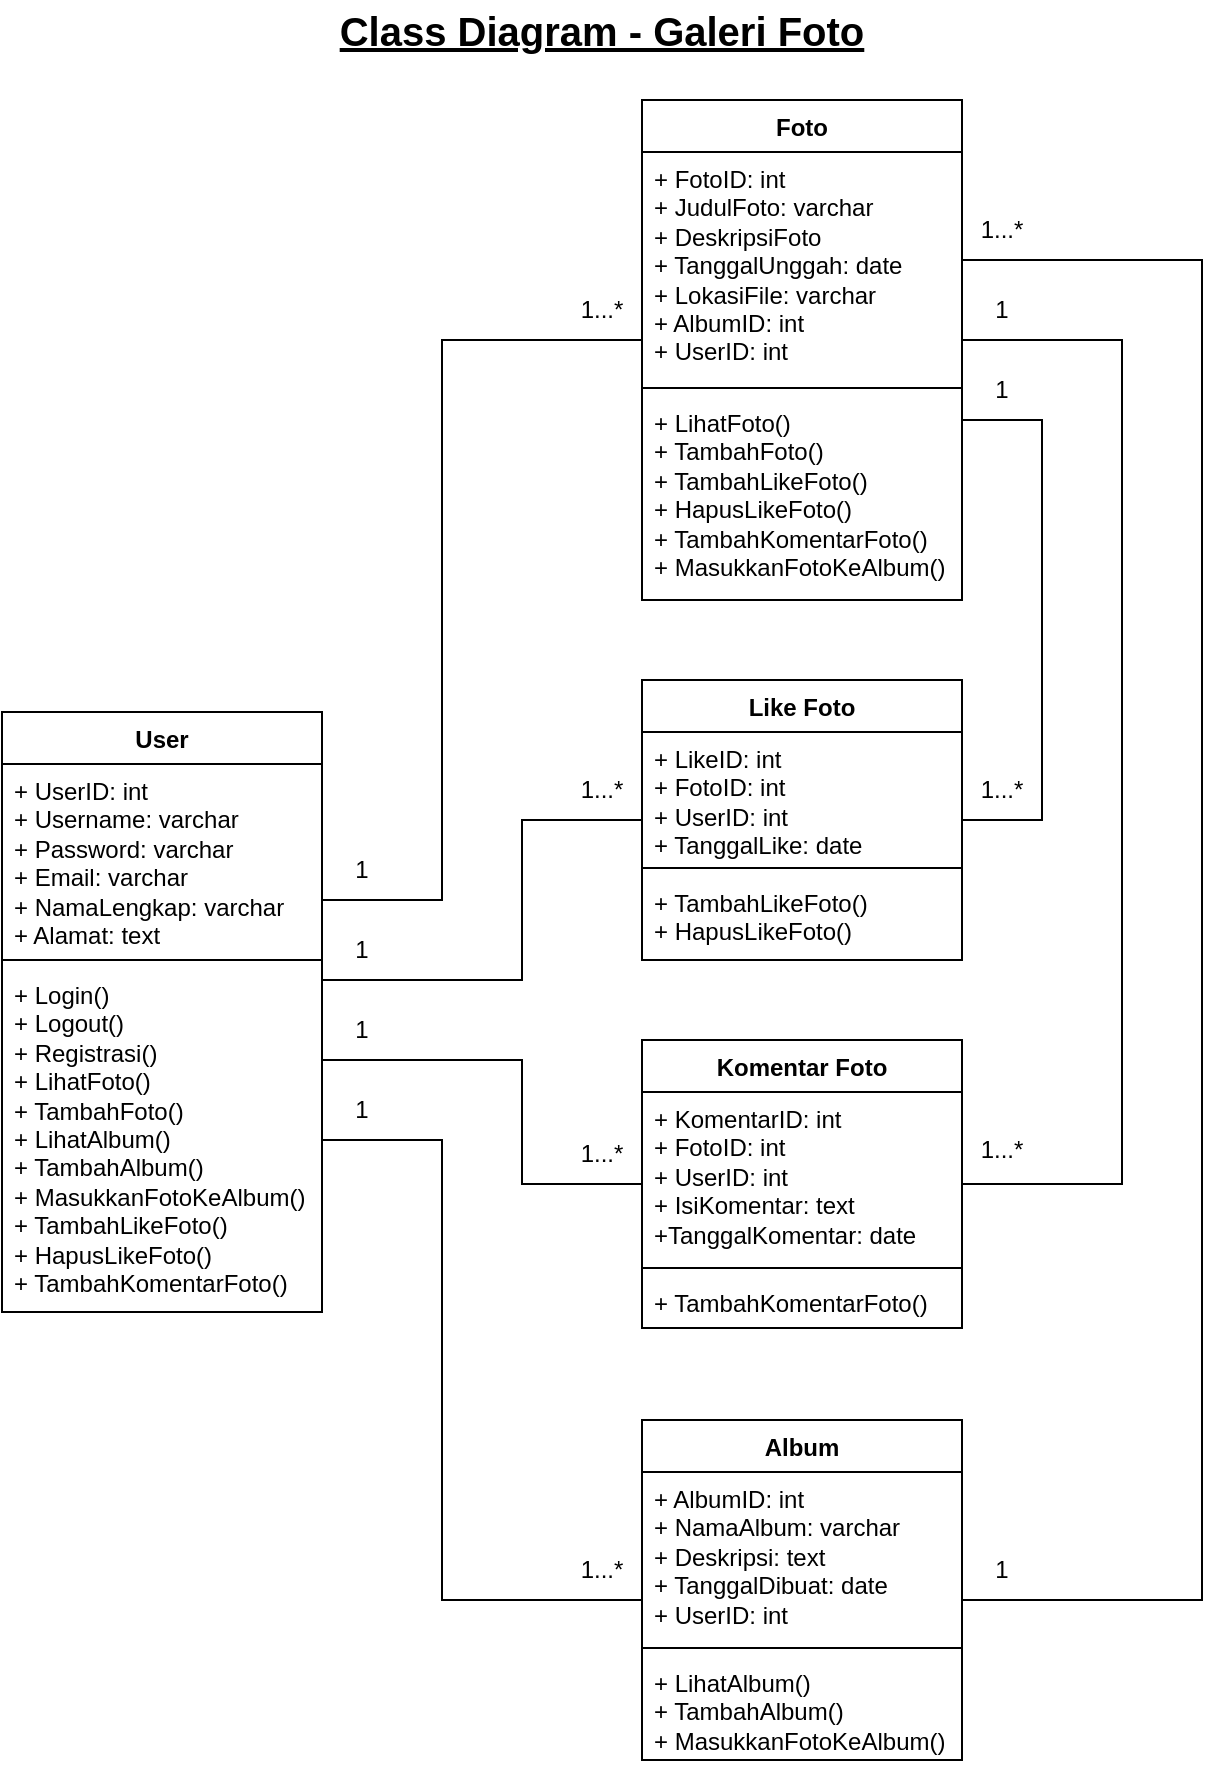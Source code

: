 <mxfile version="26.0.14" pages="5">
  <diagram name="GaleriFoto-ClassDiagram" id="PSQzrKNPaDX4mGjaU05G">
    <mxGraphModel dx="1500" dy="767" grid="1" gridSize="10" guides="1" tooltips="1" connect="1" arrows="1" fold="1" page="1" pageScale="1" pageWidth="850" pageHeight="1100" math="0" shadow="0">
      <root>
        <mxCell id="0" />
        <mxCell id="1" parent="0" />
        <mxCell id="SfntCwOCZy5WxYR9CemI-1" value="Class Diagram - Galeri Foto" style="text;html=1;align=center;verticalAlign=middle;whiteSpace=wrap;rounded=0;fontStyle=5;fontSize=20;" parent="1" vertex="1">
          <mxGeometry x="285" y="50" width="280" height="30" as="geometry" />
        </mxCell>
        <mxCell id="SfntCwOCZy5WxYR9CemI-23" style="edgeStyle=orthogonalEdgeStyle;rounded=0;orthogonalLoop=1;jettySize=auto;html=1;endArrow=none;endFill=0;" parent="1" source="SfntCwOCZy5WxYR9CemI-2" target="SfntCwOCZy5WxYR9CemI-11" edge="1">
          <mxGeometry relative="1" as="geometry">
            <Array as="points">
              <mxPoint x="385" y="540" />
              <mxPoint x="385" y="460" />
            </Array>
          </mxGeometry>
        </mxCell>
        <mxCell id="SfntCwOCZy5WxYR9CemI-24" style="edgeStyle=orthogonalEdgeStyle;rounded=0;orthogonalLoop=1;jettySize=auto;html=1;endArrow=none;endFill=0;" parent="1" source="SfntCwOCZy5WxYR9CemI-2" target="SfntCwOCZy5WxYR9CemI-19" edge="1">
          <mxGeometry relative="1" as="geometry">
            <Array as="points">
              <mxPoint x="345" y="500" />
              <mxPoint x="345" y="220" />
            </Array>
          </mxGeometry>
        </mxCell>
        <mxCell id="SfntCwOCZy5WxYR9CemI-25" style="edgeStyle=orthogonalEdgeStyle;rounded=0;orthogonalLoop=1;jettySize=auto;html=1;endArrow=none;endFill=0;" parent="1" source="SfntCwOCZy5WxYR9CemI-2" target="SfntCwOCZy5WxYR9CemI-7" edge="1">
          <mxGeometry relative="1" as="geometry">
            <Array as="points">
              <mxPoint x="345" y="620" />
              <mxPoint x="345" y="850" />
            </Array>
          </mxGeometry>
        </mxCell>
        <mxCell id="SfntCwOCZy5WxYR9CemI-26" style="edgeStyle=orthogonalEdgeStyle;rounded=0;orthogonalLoop=1;jettySize=auto;html=1;endArrow=none;endFill=0;" parent="1" source="SfntCwOCZy5WxYR9CemI-2" target="SfntCwOCZy5WxYR9CemI-15" edge="1">
          <mxGeometry relative="1" as="geometry">
            <Array as="points">
              <mxPoint x="385" y="580" />
              <mxPoint x="385" y="642" />
            </Array>
          </mxGeometry>
        </mxCell>
        <mxCell id="SfntCwOCZy5WxYR9CemI-2" value="User" style="swimlane;fontStyle=1;align=center;verticalAlign=top;childLayout=stackLayout;horizontal=1;startSize=26;horizontalStack=0;resizeParent=1;resizeParentMax=0;resizeLast=0;collapsible=1;marginBottom=0;whiteSpace=wrap;html=1;" parent="1" vertex="1">
          <mxGeometry x="125" y="406" width="160" height="300" as="geometry" />
        </mxCell>
        <mxCell id="SfntCwOCZy5WxYR9CemI-3" value="+ UserID: int&lt;br&gt;+ Username: varchar&lt;br&gt;+ Password: varchar&lt;br&gt;+ Email: varchar&lt;br&gt;+ NamaLengkap: varchar&lt;br&gt;+ Alamat: text" style="text;strokeColor=none;fillColor=none;align=left;verticalAlign=top;spacingLeft=4;spacingRight=4;overflow=hidden;rotatable=0;points=[[0,0.5],[1,0.5]];portConstraint=eastwest;whiteSpace=wrap;html=1;" parent="SfntCwOCZy5WxYR9CemI-2" vertex="1">
          <mxGeometry y="26" width="160" height="94" as="geometry" />
        </mxCell>
        <mxCell id="SfntCwOCZy5WxYR9CemI-4" value="" style="line;strokeWidth=1;fillColor=none;align=left;verticalAlign=middle;spacingTop=-1;spacingLeft=3;spacingRight=3;rotatable=0;labelPosition=right;points=[];portConstraint=eastwest;strokeColor=inherit;" parent="SfntCwOCZy5WxYR9CemI-2" vertex="1">
          <mxGeometry y="120" width="160" height="8" as="geometry" />
        </mxCell>
        <mxCell id="SfntCwOCZy5WxYR9CemI-5" value="+ Login()&lt;div&gt;+ Logout()&lt;/div&gt;&lt;div&gt;+ Registrasi()&lt;/div&gt;&lt;div&gt;+ LihatFoto()&lt;/div&gt;&lt;div&gt;+ TambahFoto()&lt;/div&gt;&lt;div&gt;+ LihatAlbum()&lt;/div&gt;&lt;div&gt;+ TambahAlbum()&lt;/div&gt;&lt;div&gt;+ MasukkanFotoKeAlbum()&lt;/div&gt;&lt;div&gt;+ TambahLikeFoto()&lt;/div&gt;&lt;div&gt;+ HapusLikeFoto()&lt;/div&gt;&lt;div&gt;+ TambahKomentarFoto()&lt;/div&gt;" style="text;strokeColor=none;fillColor=none;align=left;verticalAlign=top;spacingLeft=4;spacingRight=4;overflow=hidden;rotatable=0;points=[[0,0.5],[1,0.5]];portConstraint=eastwest;whiteSpace=wrap;html=1;" parent="SfntCwOCZy5WxYR9CemI-2" vertex="1">
          <mxGeometry y="128" width="160" height="172" as="geometry" />
        </mxCell>
        <mxCell id="SfntCwOCZy5WxYR9CemI-7" value="Album" style="swimlane;fontStyle=1;align=center;verticalAlign=top;childLayout=stackLayout;horizontal=1;startSize=26;horizontalStack=0;resizeParent=1;resizeParentMax=0;resizeLast=0;collapsible=1;marginBottom=0;whiteSpace=wrap;html=1;" parent="1" vertex="1">
          <mxGeometry x="445" y="760" width="160" height="170" as="geometry" />
        </mxCell>
        <mxCell id="SfntCwOCZy5WxYR9CemI-8" value="+ AlbumID: int&lt;div&gt;+ NamaAlbum: varchar&lt;/div&gt;&lt;div&gt;+ Deskripsi: text&lt;/div&gt;&lt;div&gt;+ TanggalDibuat: date&lt;/div&gt;&lt;div&gt;+ UserID: int&lt;/div&gt;" style="text;strokeColor=none;fillColor=none;align=left;verticalAlign=top;spacingLeft=4;spacingRight=4;overflow=hidden;rotatable=0;points=[[0,0.5],[1,0.5]];portConstraint=eastwest;whiteSpace=wrap;html=1;" parent="SfntCwOCZy5WxYR9CemI-7" vertex="1">
          <mxGeometry y="26" width="160" height="84" as="geometry" />
        </mxCell>
        <mxCell id="SfntCwOCZy5WxYR9CemI-9" value="" style="line;strokeWidth=1;fillColor=none;align=left;verticalAlign=middle;spacingTop=-1;spacingLeft=3;spacingRight=3;rotatable=0;labelPosition=right;points=[];portConstraint=eastwest;strokeColor=inherit;" parent="SfntCwOCZy5WxYR9CemI-7" vertex="1">
          <mxGeometry y="110" width="160" height="8" as="geometry" />
        </mxCell>
        <mxCell id="SfntCwOCZy5WxYR9CemI-10" value="+ LihatAlbum()&lt;div&gt;+ TambahAlbum()&lt;/div&gt;&lt;div&gt;+ MasukkanFotoKeAlbum()&lt;/div&gt;" style="text;strokeColor=none;fillColor=none;align=left;verticalAlign=top;spacingLeft=4;spacingRight=4;overflow=hidden;rotatable=0;points=[[0,0.5],[1,0.5]];portConstraint=eastwest;whiteSpace=wrap;html=1;" parent="SfntCwOCZy5WxYR9CemI-7" vertex="1">
          <mxGeometry y="118" width="160" height="52" as="geometry" />
        </mxCell>
        <mxCell id="SfntCwOCZy5WxYR9CemI-11" value="Like Foto" style="swimlane;fontStyle=1;align=center;verticalAlign=top;childLayout=stackLayout;horizontal=1;startSize=26;horizontalStack=0;resizeParent=1;resizeParentMax=0;resizeLast=0;collapsible=1;marginBottom=0;whiteSpace=wrap;html=1;" parent="1" vertex="1">
          <mxGeometry x="445" y="390" width="160" height="140" as="geometry" />
        </mxCell>
        <mxCell id="SfntCwOCZy5WxYR9CemI-12" value="+ LikeID: int&lt;div&gt;+ FotoID: int&lt;/div&gt;&lt;div&gt;+ UserID: int&lt;/div&gt;&lt;div&gt;+ TanggalLike: date&lt;/div&gt;" style="text;strokeColor=none;fillColor=none;align=left;verticalAlign=top;spacingLeft=4;spacingRight=4;overflow=hidden;rotatable=0;points=[[0,0.5],[1,0.5]];portConstraint=eastwest;whiteSpace=wrap;html=1;" parent="SfntCwOCZy5WxYR9CemI-11" vertex="1">
          <mxGeometry y="26" width="160" height="64" as="geometry" />
        </mxCell>
        <mxCell id="SfntCwOCZy5WxYR9CemI-13" value="" style="line;strokeWidth=1;fillColor=none;align=left;verticalAlign=middle;spacingTop=-1;spacingLeft=3;spacingRight=3;rotatable=0;labelPosition=right;points=[];portConstraint=eastwest;strokeColor=inherit;" parent="SfntCwOCZy5WxYR9CemI-11" vertex="1">
          <mxGeometry y="90" width="160" height="8" as="geometry" />
        </mxCell>
        <mxCell id="SfntCwOCZy5WxYR9CemI-14" value="+ TambahLikeFoto()&lt;div&gt;+ HapusLikeFoto()&lt;/div&gt;" style="text;strokeColor=none;fillColor=none;align=left;verticalAlign=top;spacingLeft=4;spacingRight=4;overflow=hidden;rotatable=0;points=[[0,0.5],[1,0.5]];portConstraint=eastwest;whiteSpace=wrap;html=1;" parent="SfntCwOCZy5WxYR9CemI-11" vertex="1">
          <mxGeometry y="98" width="160" height="42" as="geometry" />
        </mxCell>
        <mxCell id="SfntCwOCZy5WxYR9CemI-15" value="Komentar Foto" style="swimlane;fontStyle=1;align=center;verticalAlign=top;childLayout=stackLayout;horizontal=1;startSize=26;horizontalStack=0;resizeParent=1;resizeParentMax=0;resizeLast=0;collapsible=1;marginBottom=0;whiteSpace=wrap;html=1;" parent="1" vertex="1">
          <mxGeometry x="445" y="570" width="160" height="144" as="geometry" />
        </mxCell>
        <mxCell id="SfntCwOCZy5WxYR9CemI-16" value="+ KomentarID: int&lt;div&gt;+ FotoID: int&lt;/div&gt;&lt;div&gt;+ UserID: int&lt;br&gt;+ IsiKomentar: text&lt;/div&gt;&lt;div&gt;+TanggalKomentar: date&lt;/div&gt;" style="text;strokeColor=none;fillColor=none;align=left;verticalAlign=top;spacingLeft=4;spacingRight=4;overflow=hidden;rotatable=0;points=[[0,0.5],[1,0.5]];portConstraint=eastwest;whiteSpace=wrap;html=1;" parent="SfntCwOCZy5WxYR9CemI-15" vertex="1">
          <mxGeometry y="26" width="160" height="84" as="geometry" />
        </mxCell>
        <mxCell id="SfntCwOCZy5WxYR9CemI-17" value="" style="line;strokeWidth=1;fillColor=none;align=left;verticalAlign=middle;spacingTop=-1;spacingLeft=3;spacingRight=3;rotatable=0;labelPosition=right;points=[];portConstraint=eastwest;strokeColor=inherit;" parent="SfntCwOCZy5WxYR9CemI-15" vertex="1">
          <mxGeometry y="110" width="160" height="8" as="geometry" />
        </mxCell>
        <mxCell id="SfntCwOCZy5WxYR9CemI-18" value="+ TambahKomentarFoto()" style="text;strokeColor=none;fillColor=none;align=left;verticalAlign=top;spacingLeft=4;spacingRight=4;overflow=hidden;rotatable=0;points=[[0,0.5],[1,0.5]];portConstraint=eastwest;whiteSpace=wrap;html=1;" parent="SfntCwOCZy5WxYR9CemI-15" vertex="1">
          <mxGeometry y="118" width="160" height="26" as="geometry" />
        </mxCell>
        <mxCell id="SfntCwOCZy5WxYR9CemI-35" style="edgeStyle=orthogonalEdgeStyle;rounded=0;orthogonalLoop=1;jettySize=auto;html=1;endArrow=none;endFill=0;" parent="1" source="SfntCwOCZy5WxYR9CemI-19" target="SfntCwOCZy5WxYR9CemI-11" edge="1">
          <mxGeometry relative="1" as="geometry">
            <Array as="points">
              <mxPoint x="645" y="260" />
              <mxPoint x="645" y="460" />
            </Array>
          </mxGeometry>
        </mxCell>
        <mxCell id="SfntCwOCZy5WxYR9CemI-36" style="edgeStyle=orthogonalEdgeStyle;rounded=0;orthogonalLoop=1;jettySize=auto;html=1;endArrow=none;endFill=0;" parent="1" source="SfntCwOCZy5WxYR9CemI-19" target="SfntCwOCZy5WxYR9CemI-15" edge="1">
          <mxGeometry relative="1" as="geometry">
            <Array as="points">
              <mxPoint x="685" y="220" />
              <mxPoint x="685" y="642" />
            </Array>
          </mxGeometry>
        </mxCell>
        <mxCell id="SfntCwOCZy5WxYR9CemI-38" style="edgeStyle=orthogonalEdgeStyle;rounded=0;orthogonalLoop=1;jettySize=auto;html=1;endArrow=none;endFill=0;" parent="1" source="SfntCwOCZy5WxYR9CemI-19" target="SfntCwOCZy5WxYR9CemI-7" edge="1">
          <mxGeometry relative="1" as="geometry">
            <Array as="points">
              <mxPoint x="725" y="180" />
              <mxPoint x="725" y="850" />
            </Array>
          </mxGeometry>
        </mxCell>
        <mxCell id="SfntCwOCZy5WxYR9CemI-19" value="Foto" style="swimlane;fontStyle=1;align=center;verticalAlign=top;childLayout=stackLayout;horizontal=1;startSize=26;horizontalStack=0;resizeParent=1;resizeParentMax=0;resizeLast=0;collapsible=1;marginBottom=0;whiteSpace=wrap;html=1;" parent="1" vertex="1">
          <mxGeometry x="445" y="100" width="160" height="250" as="geometry" />
        </mxCell>
        <mxCell id="SfntCwOCZy5WxYR9CemI-20" value="+ FotoID: int&lt;div&gt;+ JudulFoto: varchar&lt;/div&gt;&lt;div&gt;+ DeskripsiFoto&lt;/div&gt;&lt;div&gt;+ TanggalUnggah: date&lt;/div&gt;&lt;div&gt;+ LokasiFile: varchar&lt;br&gt;+ AlbumID: int&lt;/div&gt;&lt;div&gt;+ UserID: int&lt;/div&gt;" style="text;strokeColor=none;fillColor=none;align=left;verticalAlign=top;spacingLeft=4;spacingRight=4;overflow=hidden;rotatable=0;points=[[0,0.5],[1,0.5]];portConstraint=eastwest;whiteSpace=wrap;html=1;" parent="SfntCwOCZy5WxYR9CemI-19" vertex="1">
          <mxGeometry y="26" width="160" height="114" as="geometry" />
        </mxCell>
        <mxCell id="SfntCwOCZy5WxYR9CemI-21" value="" style="line;strokeWidth=1;fillColor=none;align=left;verticalAlign=middle;spacingTop=-1;spacingLeft=3;spacingRight=3;rotatable=0;labelPosition=right;points=[];portConstraint=eastwest;strokeColor=inherit;" parent="SfntCwOCZy5WxYR9CemI-19" vertex="1">
          <mxGeometry y="140" width="160" height="8" as="geometry" />
        </mxCell>
        <mxCell id="SfntCwOCZy5WxYR9CemI-22" value="+ LihatFoto()&lt;div&gt;+ TambahFoto()&lt;/div&gt;&lt;div&gt;+ TambahLikeFoto()&lt;/div&gt;&lt;div&gt;+ HapusLikeFoto()&lt;/div&gt;&lt;div&gt;+ TambahKomentarFoto()&lt;/div&gt;&lt;div&gt;+ MasukkanFotoKeAlbum()&lt;/div&gt;" style="text;strokeColor=none;fillColor=none;align=left;verticalAlign=top;spacingLeft=4;spacingRight=4;overflow=hidden;rotatable=0;points=[[0,0.5],[1,0.5]];portConstraint=eastwest;whiteSpace=wrap;html=1;" parent="SfntCwOCZy5WxYR9CemI-19" vertex="1">
          <mxGeometry y="148" width="160" height="102" as="geometry" />
        </mxCell>
        <mxCell id="SfntCwOCZy5WxYR9CemI-27" value="1" style="text;html=1;align=center;verticalAlign=middle;whiteSpace=wrap;rounded=0;" parent="1" vertex="1">
          <mxGeometry x="275" y="470" width="60" height="30" as="geometry" />
        </mxCell>
        <mxCell id="SfntCwOCZy5WxYR9CemI-28" value="1" style="text;html=1;align=center;verticalAlign=middle;whiteSpace=wrap;rounded=0;" parent="1" vertex="1">
          <mxGeometry x="275" y="510" width="60" height="30" as="geometry" />
        </mxCell>
        <mxCell id="SfntCwOCZy5WxYR9CemI-29" value="1" style="text;html=1;align=center;verticalAlign=middle;whiteSpace=wrap;rounded=0;" parent="1" vertex="1">
          <mxGeometry x="275" y="550" width="60" height="30" as="geometry" />
        </mxCell>
        <mxCell id="SfntCwOCZy5WxYR9CemI-30" value="1" style="text;html=1;align=center;verticalAlign=middle;whiteSpace=wrap;rounded=0;" parent="1" vertex="1">
          <mxGeometry x="275" y="590" width="60" height="30" as="geometry" />
        </mxCell>
        <mxCell id="SfntCwOCZy5WxYR9CemI-31" value="1...*" style="text;html=1;align=center;verticalAlign=middle;whiteSpace=wrap;rounded=0;" parent="1" vertex="1">
          <mxGeometry x="395" y="190" width="60" height="30" as="geometry" />
        </mxCell>
        <mxCell id="SfntCwOCZy5WxYR9CemI-32" value="1...*" style="text;html=1;align=center;verticalAlign=middle;whiteSpace=wrap;rounded=0;" parent="1" vertex="1">
          <mxGeometry x="395" y="430" width="60" height="30" as="geometry" />
        </mxCell>
        <mxCell id="SfntCwOCZy5WxYR9CemI-33" value="1...*" style="text;html=1;align=center;verticalAlign=middle;whiteSpace=wrap;rounded=0;" parent="1" vertex="1">
          <mxGeometry x="395" y="612" width="60" height="30" as="geometry" />
        </mxCell>
        <mxCell id="SfntCwOCZy5WxYR9CemI-34" value="1...*" style="text;html=1;align=center;verticalAlign=middle;whiteSpace=wrap;rounded=0;" parent="1" vertex="1">
          <mxGeometry x="395" y="820" width="60" height="30" as="geometry" />
        </mxCell>
        <mxCell id="SfntCwOCZy5WxYR9CemI-39" value="1...*" style="text;html=1;align=center;verticalAlign=middle;whiteSpace=wrap;rounded=0;" parent="1" vertex="1">
          <mxGeometry x="595" y="430" width="60" height="30" as="geometry" />
        </mxCell>
        <mxCell id="SfntCwOCZy5WxYR9CemI-40" value="1" style="text;html=1;align=center;verticalAlign=middle;whiteSpace=wrap;rounded=0;" parent="1" vertex="1">
          <mxGeometry x="595" y="230" width="60" height="30" as="geometry" />
        </mxCell>
        <mxCell id="SfntCwOCZy5WxYR9CemI-41" value="1" style="text;html=1;align=center;verticalAlign=middle;whiteSpace=wrap;rounded=0;" parent="1" vertex="1">
          <mxGeometry x="595" y="190" width="60" height="30" as="geometry" />
        </mxCell>
        <mxCell id="SfntCwOCZy5WxYR9CemI-42" value="1...*" style="text;html=1;align=center;verticalAlign=middle;whiteSpace=wrap;rounded=0;" parent="1" vertex="1">
          <mxGeometry x="595" y="610" width="60" height="30" as="geometry" />
        </mxCell>
        <mxCell id="SfntCwOCZy5WxYR9CemI-43" value="1" style="text;html=1;align=center;verticalAlign=middle;whiteSpace=wrap;rounded=0;" parent="1" vertex="1">
          <mxGeometry x="595" y="820" width="60" height="30" as="geometry" />
        </mxCell>
        <mxCell id="SfntCwOCZy5WxYR9CemI-44" value="1...*" style="text;html=1;align=center;verticalAlign=middle;whiteSpace=wrap;rounded=0;" parent="1" vertex="1">
          <mxGeometry x="595" y="150" width="60" height="30" as="geometry" />
        </mxCell>
      </root>
    </mxGraphModel>
  </diagram>
  <diagram id="mPRL1qVkl-eNQeJlOuRI" name="GaleriFoto-UseCaseDiagram">
    <mxGraphModel dx="1909" dy="976" grid="1" gridSize="10" guides="1" tooltips="1" connect="1" arrows="1" fold="1" page="1" pageScale="1" pageWidth="850" pageHeight="1100" math="0" shadow="0">
      <root>
        <mxCell id="0" />
        <mxCell id="1" parent="0" />
        <mxCell id="o-sv5nY8lRybOB3cNvhO-1" value="Registrasi" style="ellipse;whiteSpace=wrap;html=1;fontStyle=1" vertex="1" parent="1">
          <mxGeometry x="370" y="140" width="100" height="40" as="geometry" />
        </mxCell>
        <mxCell id="UPwa2uYN2ZiEisE5d5bU-1" value="Class Diagram - Galeri Foto" style="text;html=1;align=center;verticalAlign=middle;whiteSpace=wrap;rounded=0;fontStyle=5;fontSize=20;" vertex="1" parent="1">
          <mxGeometry x="285" y="50" width="280" height="30" as="geometry" />
        </mxCell>
        <mxCell id="UPwa2uYN2ZiEisE5d5bU-4" value="Login" style="ellipse;whiteSpace=wrap;html=1;fontStyle=1" vertex="1" parent="1">
          <mxGeometry x="370" y="200" width="100" height="40" as="geometry" />
        </mxCell>
        <mxCell id="G_GKI5PAQ2T6j6OtSzBy-2" style="rounded=0;orthogonalLoop=1;jettySize=auto;html=1;" edge="1" parent="1" source="XUx2kaAu8sG5W3pTkoVZ-1" target="o-sv5nY8lRybOB3cNvhO-1">
          <mxGeometry relative="1" as="geometry">
            <mxPoint x="180" y="170" as="targetPoint" />
          </mxGeometry>
        </mxCell>
        <mxCell id="G_GKI5PAQ2T6j6OtSzBy-3" style="rounded=0;orthogonalLoop=1;jettySize=auto;html=1;" edge="1" parent="1" source="XUx2kaAu8sG5W3pTkoVZ-1" target="UPwa2uYN2ZiEisE5d5bU-4">
          <mxGeometry relative="1" as="geometry" />
        </mxCell>
        <mxCell id="G_GKI5PAQ2T6j6OtSzBy-4" style="rounded=0;orthogonalLoop=1;jettySize=auto;html=1;" edge="1" parent="1" source="XUx2kaAu8sG5W3pTkoVZ-1" target="o-sv5nY8lRybOB3cNvhO-2">
          <mxGeometry relative="1" as="geometry" />
        </mxCell>
        <mxCell id="G_GKI5PAQ2T6j6OtSzBy-5" style="rounded=0;orthogonalLoop=1;jettySize=auto;html=1;" edge="1" parent="1" source="XUx2kaAu8sG5W3pTkoVZ-1" target="o-sv5nY8lRybOB3cNvhO-3">
          <mxGeometry relative="1" as="geometry" />
        </mxCell>
        <mxCell id="G_GKI5PAQ2T6j6OtSzBy-6" style="rounded=0;orthogonalLoop=1;jettySize=auto;html=1;" edge="1" parent="1" source="XUx2kaAu8sG5W3pTkoVZ-1" target="o-sv5nY8lRybOB3cNvhO-4">
          <mxGeometry relative="1" as="geometry" />
        </mxCell>
        <mxCell id="G_GKI5PAQ2T6j6OtSzBy-7" style="rounded=0;orthogonalLoop=1;jettySize=auto;html=1;" edge="1" parent="1" source="XUx2kaAu8sG5W3pTkoVZ-1" target="NMutGBmtPKaiAfvktM1T-2">
          <mxGeometry relative="1" as="geometry" />
        </mxCell>
        <mxCell id="G_GKI5PAQ2T6j6OtSzBy-9" style="rounded=0;orthogonalLoop=1;jettySize=auto;html=1;" edge="1" parent="1" source="XUx2kaAu8sG5W3pTkoVZ-1" target="NMutGBmtPKaiAfvktM1T-1">
          <mxGeometry relative="1" as="geometry" />
        </mxCell>
        <mxCell id="G_GKI5PAQ2T6j6OtSzBy-10" style="rounded=0;orthogonalLoop=1;jettySize=auto;html=1;" edge="1" parent="1" source="XUx2kaAu8sG5W3pTkoVZ-1" target="G_GKI5PAQ2T6j6OtSzBy-1">
          <mxGeometry relative="1" as="geometry" />
        </mxCell>
        <mxCell id="G_GKI5PAQ2T6j6OtSzBy-11" style="rounded=0;orthogonalLoop=1;jettySize=auto;html=1;" edge="1" parent="1" source="XUx2kaAu8sG5W3pTkoVZ-1" target="ZiBD3NP4eAiKlkyxD0FI-3">
          <mxGeometry relative="1" as="geometry" />
        </mxCell>
        <mxCell id="G_GKI5PAQ2T6j6OtSzBy-12" style="rounded=0;orthogonalLoop=1;jettySize=auto;html=1;" edge="1" parent="1" source="XUx2kaAu8sG5W3pTkoVZ-1" target="ZiBD3NP4eAiKlkyxD0FI-2">
          <mxGeometry relative="1" as="geometry" />
        </mxCell>
        <mxCell id="G_GKI5PAQ2T6j6OtSzBy-13" style="rounded=0;orthogonalLoop=1;jettySize=auto;html=1;" edge="1" parent="1" source="XUx2kaAu8sG5W3pTkoVZ-1" target="ZiBD3NP4eAiKlkyxD0FI-1">
          <mxGeometry relative="1" as="geometry" />
        </mxCell>
        <mxCell id="XUx2kaAu8sG5W3pTkoVZ-1" value="&lt;b&gt;User&lt;/b&gt;" style="shape=umlActor;verticalLabelPosition=bottom;verticalAlign=top;html=1;outlineConnect=0;" vertex="1" parent="1">
          <mxGeometry x="130" y="430" width="30" height="60" as="geometry" />
        </mxCell>
        <mxCell id="o-sv5nY8lRybOB3cNvhO-2" value="Logout" style="ellipse;whiteSpace=wrap;html=1;fontStyle=1" vertex="1" parent="1">
          <mxGeometry x="370" y="260" width="100" height="40" as="geometry" />
        </mxCell>
        <mxCell id="o-sv5nY8lRybOB3cNvhO-3" value="Lihat Foto" style="ellipse;whiteSpace=wrap;html=1;fontStyle=1" vertex="1" parent="1">
          <mxGeometry x="370" y="320" width="100" height="40" as="geometry" />
        </mxCell>
        <mxCell id="o-sv5nY8lRybOB3cNvhO-4" value="Tambah Foto" style="ellipse;whiteSpace=wrap;html=1;fontStyle=1" vertex="1" parent="1">
          <mxGeometry x="370" y="380" width="100" height="40" as="geometry" />
        </mxCell>
        <mxCell id="NMutGBmtPKaiAfvktM1T-1" value="Tambah Album" style="ellipse;whiteSpace=wrap;html=1;fontStyle=1" vertex="1" parent="1">
          <mxGeometry x="370" y="500" width="100" height="40" as="geometry" />
        </mxCell>
        <mxCell id="NMutGBmtPKaiAfvktM1T-2" value="Lihat Album" style="ellipse;whiteSpace=wrap;html=1;fontStyle=1" vertex="1" parent="1">
          <mxGeometry x="370" y="440" width="100" height="40" as="geometry" />
        </mxCell>
        <mxCell id="ZiBD3NP4eAiKlkyxD0FI-1" value="Tambah Komentar Foto" style="ellipse;whiteSpace=wrap;html=1;fontStyle=1" vertex="1" parent="1">
          <mxGeometry x="370" y="740" width="100" height="40" as="geometry" />
        </mxCell>
        <mxCell id="ZiBD3NP4eAiKlkyxD0FI-2" value="Hapus&lt;div&gt;Like Foto&lt;/div&gt;" style="ellipse;whiteSpace=wrap;html=1;fontStyle=1" vertex="1" parent="1">
          <mxGeometry x="370" y="680" width="100" height="40" as="geometry" />
        </mxCell>
        <mxCell id="ZiBD3NP4eAiKlkyxD0FI-3" value="Tambah&lt;div&gt;Like Foto&lt;/div&gt;" style="ellipse;whiteSpace=wrap;html=1;fontStyle=1" vertex="1" parent="1">
          <mxGeometry x="370" y="620" width="100" height="40" as="geometry" />
        </mxCell>
        <mxCell id="G_GKI5PAQ2T6j6OtSzBy-1" value="Masukkan Foto&lt;div&gt;ke Album&lt;/div&gt;" style="ellipse;whiteSpace=wrap;html=1;fontStyle=1" vertex="1" parent="1">
          <mxGeometry x="370" y="560" width="100" height="40" as="geometry" />
        </mxCell>
        <mxCell id="G_GKI5PAQ2T6j6OtSzBy-14" value="" style="rounded=0;whiteSpace=wrap;html=1;fillColor=none;" vertex="1" parent="1">
          <mxGeometry x="240" y="120" width="360" height="680" as="geometry" />
        </mxCell>
      </root>
    </mxGraphModel>
  </diagram>
  <diagram id="HYYpSDpacQX4NhI8fnFE" name="GaleriFoto-DFD0">
    <mxGraphModel dx="955" dy="488" grid="1" gridSize="10" guides="1" tooltips="1" connect="1" arrows="1" fold="1" page="1" pageScale="1" pageWidth="850" pageHeight="1100" math="0" shadow="0">
      <root>
        <mxCell id="0" />
        <mxCell id="1" parent="0" />
        <mxCell id="o3er-0qY7yFtYaeHnU2F-1" value="Data Flow Diagram Level 0 - Galeri Foto" style="text;html=1;align=center;verticalAlign=middle;whiteSpace=wrap;rounded=0;fontStyle=5;fontSize=20;" vertex="1" parent="1">
          <mxGeometry x="228" y="50" width="395" height="30" as="geometry" />
        </mxCell>
        <mxCell id="bC2OqbtLf7enPhVnluyW-1" style="rounded=0;orthogonalLoop=1;jettySize=auto;html=1;entryX=0.213;entryY=0.088;entryDx=0;entryDy=0;entryPerimeter=0;" edge="1" parent="1" target="o3er-0qY7yFtYaeHnU2F-3">
          <mxGeometry relative="1" as="geometry">
            <mxPoint x="325" y="141" as="sourcePoint" />
            <mxPoint x="485" y="140" as="targetPoint" />
          </mxGeometry>
        </mxCell>
        <mxCell id="bC2OqbtLf7enPhVnluyW-5" value="Upload Foto" style="edgeLabel;html=1;align=center;verticalAlign=middle;resizable=0;points=[];" vertex="1" connectable="0" parent="bC2OqbtLf7enPhVnluyW-1">
          <mxGeometry x="-0.281" y="1" relative="1" as="geometry">
            <mxPoint x="28" y="-7" as="offset" />
          </mxGeometry>
        </mxCell>
        <mxCell id="bC2OqbtLf7enPhVnluyW-6" value="Daftar Foto" style="edgeLabel;html=1;align=center;verticalAlign=middle;resizable=0;points=[];" vertex="1" connectable="0" parent="bC2OqbtLf7enPhVnluyW-1">
          <mxGeometry x="-0.281" y="1" relative="1" as="geometry">
            <mxPoint x="28" y="13" as="offset" />
          </mxGeometry>
        </mxCell>
        <mxCell id="bC2OqbtLf7enPhVnluyW-7" value="Tambah Album" style="edgeLabel;html=1;align=center;verticalAlign=middle;resizable=0;points=[];" vertex="1" connectable="0" parent="bC2OqbtLf7enPhVnluyW-1">
          <mxGeometry x="-0.281" y="1" relative="1" as="geometry">
            <mxPoint x="28" y="33" as="offset" />
          </mxGeometry>
        </mxCell>
        <mxCell id="bC2OqbtLf7enPhVnluyW-8" value="Daftar Foto" style="edgeLabel;html=1;align=center;verticalAlign=middle;resizable=0;points=[];" vertex="1" connectable="0" parent="bC2OqbtLf7enPhVnluyW-1">
          <mxGeometry x="-0.281" y="1" relative="1" as="geometry">
            <mxPoint x="28" y="13" as="offset" />
          </mxGeometry>
        </mxCell>
        <mxCell id="bC2OqbtLf7enPhVnluyW-9" value="Daftar Album" style="edgeLabel;html=1;align=center;verticalAlign=middle;resizable=0;points=[];" vertex="1" connectable="0" parent="bC2OqbtLf7enPhVnluyW-1">
          <mxGeometry x="-0.281" y="1" relative="1" as="geometry">
            <mxPoint x="28" y="53" as="offset" />
          </mxGeometry>
        </mxCell>
        <mxCell id="bC2OqbtLf7enPhVnluyW-12" value="Like Foto" style="edgeLabel;html=1;align=center;verticalAlign=middle;resizable=0;points=[];" vertex="1" connectable="0" parent="bC2OqbtLf7enPhVnluyW-1">
          <mxGeometry x="-0.281" y="1" relative="1" as="geometry">
            <mxPoint x="28" y="73" as="offset" />
          </mxGeometry>
        </mxCell>
        <mxCell id="bC2OqbtLf7enPhVnluyW-15" value="Tambah Komentar" style="edgeLabel;html=1;align=center;verticalAlign=middle;resizable=0;points=[];" vertex="1" connectable="0" parent="bC2OqbtLf7enPhVnluyW-1">
          <mxGeometry x="-0.281" y="1" relative="1" as="geometry">
            <mxPoint x="28" y="93" as="offset" />
          </mxGeometry>
        </mxCell>
        <mxCell id="o3er-0qY7yFtYaeHnU2F-2" value="&lt;b&gt;User&lt;/b&gt;" style="rounded=0;whiteSpace=wrap;html=1;" vertex="1" parent="1">
          <mxGeometry x="245" y="130" width="80" height="120" as="geometry" />
        </mxCell>
        <mxCell id="o3er-0qY7yFtYaeHnU2F-3" value="&lt;b&gt;Sistem&lt;/b&gt;&lt;div&gt;&lt;b&gt;Galeri Foto&lt;/b&gt;&lt;/div&gt;" style="ellipse;whiteSpace=wrap;html=1;aspect=fixed;" vertex="1" parent="1">
          <mxGeometry x="485" y="130" width="120" height="120" as="geometry" />
        </mxCell>
        <mxCell id="bC2OqbtLf7enPhVnluyW-2" style="edgeStyle=orthogonalEdgeStyle;rounded=0;orthogonalLoop=1;jettySize=auto;html=1;exitX=0.066;exitY=0.25;exitDx=0;exitDy=0;exitPerimeter=0;" edge="1" parent="1" source="o3er-0qY7yFtYaeHnU2F-3">
          <mxGeometry relative="1" as="geometry">
            <mxPoint x="485.0" y="160" as="sourcePoint" />
            <mxPoint x="325" y="160" as="targetPoint" />
          </mxGeometry>
        </mxCell>
        <mxCell id="bC2OqbtLf7enPhVnluyW-3" style="edgeStyle=orthogonalEdgeStyle;rounded=0;orthogonalLoop=1;jettySize=auto;html=1;entryX=0.007;entryY=0.416;entryDx=0;entryDy=0;entryPerimeter=0;" edge="1" parent="1" target="o3er-0qY7yFtYaeHnU2F-3">
          <mxGeometry relative="1" as="geometry">
            <mxPoint x="325" y="180" as="sourcePoint" />
            <mxPoint x="485" y="180" as="targetPoint" />
          </mxGeometry>
        </mxCell>
        <mxCell id="bC2OqbtLf7enPhVnluyW-10" style="edgeStyle=orthogonalEdgeStyle;rounded=0;orthogonalLoop=1;jettySize=auto;html=1;entryX=0.064;entryY=0.749;entryDx=0;entryDy=0;entryPerimeter=0;" edge="1" parent="1" target="o3er-0qY7yFtYaeHnU2F-3">
          <mxGeometry relative="1" as="geometry">
            <mxPoint x="325" y="220" as="sourcePoint" />
            <mxPoint x="485" y="220" as="targetPoint" />
          </mxGeometry>
        </mxCell>
        <mxCell id="bC2OqbtLf7enPhVnluyW-13" style="edgeStyle=orthogonalEdgeStyle;rounded=0;orthogonalLoop=1;jettySize=auto;html=1;exitX=0.007;exitY=0.583;exitDx=0;exitDy=0;exitPerimeter=0;" edge="1" parent="1" source="o3er-0qY7yFtYaeHnU2F-3">
          <mxGeometry relative="1" as="geometry">
            <mxPoint x="485" y="200" as="sourcePoint" />
            <mxPoint x="325" y="200" as="targetPoint" />
          </mxGeometry>
        </mxCell>
        <mxCell id="bC2OqbtLf7enPhVnluyW-14" style="edgeStyle=orthogonalEdgeStyle;rounded=0;orthogonalLoop=1;jettySize=auto;html=1;entryX=0.215;entryY=0.917;entryDx=0;entryDy=0;entryPerimeter=0;" edge="1" parent="1" target="o3er-0qY7yFtYaeHnU2F-3">
          <mxGeometry relative="1" as="geometry">
            <mxPoint x="325" y="240" as="sourcePoint" />
            <mxPoint x="485" y="240" as="targetPoint" />
          </mxGeometry>
        </mxCell>
      </root>
    </mxGraphModel>
  </diagram>
  <diagram id="_uEKtXNtnxYZ1wGOU2aJ" name="GaleriFoto-DFD1">
    <mxGraphModel dx="1167" dy="597" grid="1" gridSize="10" guides="1" tooltips="1" connect="1" arrows="1" fold="1" page="1" pageScale="1" pageWidth="850" pageHeight="1100" math="0" shadow="0">
      <root>
        <mxCell id="0" />
        <mxCell id="1" parent="0" />
        <mxCell id="CpsIyqNi_bw25U56Pv2a-1" value="Data Flow Diagram Level 1 - Galeri Foto" style="text;html=1;align=center;verticalAlign=middle;whiteSpace=wrap;rounded=0;fontStyle=5;fontSize=20;" parent="1" vertex="1">
          <mxGeometry x="228" y="50" width="395" height="30" as="geometry" />
        </mxCell>
        <mxCell id="imNdCvNpJJDXQM9Sf7VM-7" style="edgeStyle=orthogonalEdgeStyle;rounded=0;orthogonalLoop=1;jettySize=auto;html=1;" parent="1" source="CpsIyqNi_bw25U56Pv2a-4" target="CpsIyqNi_bw25U56Pv2a-5" edge="1">
          <mxGeometry relative="1" as="geometry">
            <Array as="points">
              <mxPoint x="110" y="170" />
            </Array>
          </mxGeometry>
        </mxCell>
        <mxCell id="imNdCvNpJJDXQM9Sf7VM-11" style="edgeStyle=orthogonalEdgeStyle;rounded=0;orthogonalLoop=1;jettySize=auto;html=1;" parent="1" source="CpsIyqNi_bw25U56Pv2a-4" target="ovkb5xzu9STDltFA5b_f-3" edge="1">
          <mxGeometry relative="1" as="geometry">
            <Array as="points">
              <mxPoint x="150" y="330" />
            </Array>
          </mxGeometry>
        </mxCell>
        <mxCell id="imNdCvNpJJDXQM9Sf7VM-15" style="edgeStyle=orthogonalEdgeStyle;rounded=0;orthogonalLoop=1;jettySize=auto;html=1;" parent="1" source="CpsIyqNi_bw25U56Pv2a-4" target="ovkb5xzu9STDltFA5b_f-4" edge="1">
          <mxGeometry relative="1" as="geometry">
            <Array as="points">
              <mxPoint x="280" y="490" />
              <mxPoint x="280" y="490" />
            </Array>
          </mxGeometry>
        </mxCell>
        <mxCell id="imNdCvNpJJDXQM9Sf7VM-19" style="edgeStyle=orthogonalEdgeStyle;rounded=0;orthogonalLoop=1;jettySize=auto;html=1;" parent="1" source="CpsIyqNi_bw25U56Pv2a-4" target="ovkb5xzu9STDltFA5b_f-5" edge="1">
          <mxGeometry relative="1" as="geometry">
            <Array as="points">
              <mxPoint x="290" y="620" />
              <mxPoint x="290" y="620" />
            </Array>
          </mxGeometry>
        </mxCell>
        <mxCell id="imNdCvNpJJDXQM9Sf7VM-23" style="edgeStyle=orthogonalEdgeStyle;rounded=0;orthogonalLoop=1;jettySize=auto;html=1;" parent="1" source="CpsIyqNi_bw25U56Pv2a-4" target="ovkb5xzu9STDltFA5b_f-5" edge="1">
          <mxGeometry relative="1" as="geometry">
            <Array as="points">
              <mxPoint x="280" y="700" />
              <mxPoint x="280" y="700" />
            </Array>
          </mxGeometry>
        </mxCell>
        <mxCell id="imNdCvNpJJDXQM9Sf7VM-26" style="edgeStyle=orthogonalEdgeStyle;rounded=0;orthogonalLoop=1;jettySize=auto;html=1;" parent="1" source="CpsIyqNi_bw25U56Pv2a-4" target="ovkb5xzu9STDltFA5b_f-6" edge="1">
          <mxGeometry relative="1" as="geometry">
            <Array as="points">
              <mxPoint x="280" y="810" />
              <mxPoint x="280" y="810" />
            </Array>
          </mxGeometry>
        </mxCell>
        <mxCell id="imNdCvNpJJDXQM9Sf7VM-31" style="edgeStyle=orthogonalEdgeStyle;rounded=0;orthogonalLoop=1;jettySize=auto;html=1;" parent="1" source="CpsIyqNi_bw25U56Pv2a-4" target="D-FZ5oqIveB0mJwzWWYI-1" edge="1">
          <mxGeometry relative="1" as="geometry">
            <Array as="points">
              <mxPoint x="170" y="970" />
            </Array>
          </mxGeometry>
        </mxCell>
        <mxCell id="imNdCvNpJJDXQM9Sf7VM-35" style="edgeStyle=orthogonalEdgeStyle;rounded=0;orthogonalLoop=1;jettySize=auto;html=1;" parent="1" source="CpsIyqNi_bw25U56Pv2a-4" target="D-FZ5oqIveB0mJwzWWYI-2" edge="1">
          <mxGeometry relative="1" as="geometry">
            <Array as="points">
              <mxPoint x="130" y="1130" />
            </Array>
          </mxGeometry>
        </mxCell>
        <mxCell id="CpsIyqNi_bw25U56Pv2a-4" value="User" style="rounded=0;whiteSpace=wrap;html=1;fontStyle=1" parent="1" vertex="1">
          <mxGeometry x="80" y="420" width="120" height="480" as="geometry" />
        </mxCell>
        <mxCell id="imNdCvNpJJDXQM9Sf7VM-8" style="edgeStyle=orthogonalEdgeStyle;rounded=0;orthogonalLoop=1;jettySize=auto;html=1;" parent="1" source="CpsIyqNi_bw25U56Pv2a-5" target="ovkb5xzu9STDltFA5b_f-1" edge="1">
          <mxGeometry relative="1" as="geometry">
            <Array as="points">
              <mxPoint x="710" y="170" />
            </Array>
          </mxGeometry>
        </mxCell>
        <mxCell id="imNdCvNpJJDXQM9Sf7VM-10" style="edgeStyle=orthogonalEdgeStyle;rounded=0;orthogonalLoop=1;jettySize=auto;html=1;" parent="1" source="CpsIyqNi_bw25U56Pv2a-5" target="CpsIyqNi_bw25U56Pv2a-4" edge="1">
          <mxGeometry relative="1" as="geometry">
            <Array as="points">
              <mxPoint x="130" y="190" />
            </Array>
          </mxGeometry>
        </mxCell>
        <mxCell id="CpsIyqNi_bw25U56Pv2a-5" value="1.0&lt;div&gt;Proses Register&lt;/div&gt;" style="ellipse;whiteSpace=wrap;html=1;aspect=fixed;fontStyle=1" parent="1" vertex="1">
          <mxGeometry x="360" y="120" width="120" height="120" as="geometry" />
        </mxCell>
        <mxCell id="imNdCvNpJJDXQM9Sf7VM-9" style="edgeStyle=orthogonalEdgeStyle;rounded=0;orthogonalLoop=1;jettySize=auto;html=1;" parent="1" source="ovkb5xzu9STDltFA5b_f-1" target="CpsIyqNi_bw25U56Pv2a-5" edge="1">
          <mxGeometry relative="1" as="geometry">
            <Array as="points">
              <mxPoint x="690" y="190" />
            </Array>
          </mxGeometry>
        </mxCell>
        <mxCell id="imNdCvNpJJDXQM9Sf7VM-13" style="edgeStyle=orthogonalEdgeStyle;rounded=0;orthogonalLoop=1;jettySize=auto;html=1;" parent="1" source="ovkb5xzu9STDltFA5b_f-1" target="ovkb5xzu9STDltFA5b_f-3" edge="1">
          <mxGeometry relative="1" as="geometry">
            <Array as="points">
              <mxPoint x="710" y="350" />
            </Array>
          </mxGeometry>
        </mxCell>
        <mxCell id="ovkb5xzu9STDltFA5b_f-1" value="Data User" style="shape=partialRectangle;whiteSpace=wrap;html=1;left=0;right=0;fillColor=default;fontStyle=1" parent="1" vertex="1">
          <mxGeometry x="640" y="230" width="120" height="60" as="geometry" />
        </mxCell>
        <mxCell id="imNdCvNpJJDXQM9Sf7VM-12" style="edgeStyle=orthogonalEdgeStyle;rounded=0;orthogonalLoop=1;jettySize=auto;html=1;" parent="1" source="ovkb5xzu9STDltFA5b_f-3" target="ovkb5xzu9STDltFA5b_f-1" edge="1">
          <mxGeometry relative="1" as="geometry">
            <Array as="points">
              <mxPoint x="690" y="330" />
            </Array>
          </mxGeometry>
        </mxCell>
        <mxCell id="imNdCvNpJJDXQM9Sf7VM-14" style="edgeStyle=orthogonalEdgeStyle;rounded=0;orthogonalLoop=1;jettySize=auto;html=1;" parent="1" source="ovkb5xzu9STDltFA5b_f-3" target="CpsIyqNi_bw25U56Pv2a-4" edge="1">
          <mxGeometry relative="1" as="geometry">
            <Array as="points">
              <mxPoint x="170" y="350" />
            </Array>
          </mxGeometry>
        </mxCell>
        <mxCell id="ovkb5xzu9STDltFA5b_f-3" value="2.0&lt;div&gt;Proses Login&lt;/div&gt;" style="ellipse;whiteSpace=wrap;html=1;aspect=fixed;fontStyle=1" parent="1" vertex="1">
          <mxGeometry x="360" y="280" width="120" height="120" as="geometry" />
        </mxCell>
        <mxCell id="imNdCvNpJJDXQM9Sf7VM-16" style="edgeStyle=orthogonalEdgeStyle;rounded=0;orthogonalLoop=1;jettySize=auto;html=1;" parent="1" source="ovkb5xzu9STDltFA5b_f-4" target="imNdCvNpJJDXQM9Sf7VM-3" edge="1">
          <mxGeometry relative="1" as="geometry">
            <Array as="points">
              <mxPoint x="560" y="490" />
              <mxPoint x="560" y="490" />
            </Array>
          </mxGeometry>
        </mxCell>
        <mxCell id="imNdCvNpJJDXQM9Sf7VM-18" style="edgeStyle=orthogonalEdgeStyle;rounded=0;orthogonalLoop=1;jettySize=auto;html=1;" parent="1" source="ovkb5xzu9STDltFA5b_f-4" target="CpsIyqNi_bw25U56Pv2a-4" edge="1">
          <mxGeometry relative="1" as="geometry">
            <Array as="points">
              <mxPoint x="280" y="510" />
              <mxPoint x="280" y="510" />
            </Array>
          </mxGeometry>
        </mxCell>
        <mxCell id="ovkb5xzu9STDltFA5b_f-4" value="3.0&lt;div&gt;Proses Upload Foto&lt;/div&gt;" style="ellipse;whiteSpace=wrap;html=1;aspect=fixed;fontStyle=1" parent="1" vertex="1">
          <mxGeometry x="360" y="440" width="120" height="120" as="geometry" />
        </mxCell>
        <mxCell id="imNdCvNpJJDXQM9Sf7VM-20" style="edgeStyle=orthogonalEdgeStyle;rounded=0;orthogonalLoop=1;jettySize=auto;html=1;" parent="1" source="ovkb5xzu9STDltFA5b_f-5" target="imNdCvNpJJDXQM9Sf7VM-4" edge="1">
          <mxGeometry relative="1" as="geometry">
            <Array as="points">
              <mxPoint x="700" y="620" />
            </Array>
          </mxGeometry>
        </mxCell>
        <mxCell id="imNdCvNpJJDXQM9Sf7VM-22" style="edgeStyle=orthogonalEdgeStyle;rounded=0;orthogonalLoop=1;jettySize=auto;html=1;" parent="1" source="ovkb5xzu9STDltFA5b_f-5" target="CpsIyqNi_bw25U56Pv2a-4" edge="1">
          <mxGeometry relative="1" as="geometry" />
        </mxCell>
        <mxCell id="imNdCvNpJJDXQM9Sf7VM-25" style="edgeStyle=orthogonalEdgeStyle;rounded=0;orthogonalLoop=1;jettySize=auto;html=1;" parent="1" source="ovkb5xzu9STDltFA5b_f-5" target="imNdCvNpJJDXQM9Sf7VM-4" edge="1">
          <mxGeometry relative="1" as="geometry">
            <Array as="points">
              <mxPoint x="700" y="700" />
            </Array>
          </mxGeometry>
        </mxCell>
        <mxCell id="ovkb5xzu9STDltFA5b_f-5" value="4.0&lt;div&gt;Proses Tambah Album&lt;/div&gt;" style="ellipse;whiteSpace=wrap;html=1;aspect=fixed;fontStyle=1" parent="1" vertex="1">
          <mxGeometry x="360" y="600" width="120" height="120" as="geometry" />
        </mxCell>
        <mxCell id="imNdCvNpJJDXQM9Sf7VM-27" style="edgeStyle=orthogonalEdgeStyle;rounded=0;orthogonalLoop=1;jettySize=auto;html=1;" parent="1" source="ovkb5xzu9STDltFA5b_f-6" target="imNdCvNpJJDXQM9Sf7VM-5" edge="1">
          <mxGeometry relative="1" as="geometry">
            <Array as="points">
              <mxPoint x="560" y="810" />
              <mxPoint x="560" y="810" />
            </Array>
          </mxGeometry>
        </mxCell>
        <mxCell id="imNdCvNpJJDXQM9Sf7VM-30" style="edgeStyle=orthogonalEdgeStyle;rounded=0;orthogonalLoop=1;jettySize=auto;html=1;" parent="1" source="ovkb5xzu9STDltFA5b_f-6" target="CpsIyqNi_bw25U56Pv2a-4" edge="1">
          <mxGeometry relative="1" as="geometry">
            <Array as="points">
              <mxPoint x="320" y="830" />
              <mxPoint x="320" y="830" />
            </Array>
          </mxGeometry>
        </mxCell>
        <mxCell id="ovkb5xzu9STDltFA5b_f-6" value="5.0&lt;div&gt;Proses Like Foto&lt;/div&gt;" style="ellipse;whiteSpace=wrap;html=1;aspect=fixed;fontStyle=1" parent="1" vertex="1">
          <mxGeometry x="360" y="760" width="120" height="120" as="geometry" />
        </mxCell>
        <mxCell id="imNdCvNpJJDXQM9Sf7VM-32" style="edgeStyle=orthogonalEdgeStyle;rounded=0;orthogonalLoop=1;jettySize=auto;html=1;" parent="1" source="D-FZ5oqIveB0mJwzWWYI-1" target="imNdCvNpJJDXQM9Sf7VM-6" edge="1">
          <mxGeometry relative="1" as="geometry">
            <Array as="points">
              <mxPoint x="550" y="970" />
              <mxPoint x="550" y="970" />
            </Array>
          </mxGeometry>
        </mxCell>
        <mxCell id="imNdCvNpJJDXQM9Sf7VM-34" style="edgeStyle=orthogonalEdgeStyle;rounded=0;orthogonalLoop=1;jettySize=auto;html=1;" parent="1" source="D-FZ5oqIveB0mJwzWWYI-1" target="CpsIyqNi_bw25U56Pv2a-4" edge="1">
          <mxGeometry relative="1" as="geometry">
            <Array as="points">
              <mxPoint x="150" y="990" />
            </Array>
          </mxGeometry>
        </mxCell>
        <mxCell id="D-FZ5oqIveB0mJwzWWYI-1" value="6.0&lt;div&gt;Proses Tambah Komentar&lt;/div&gt;" style="ellipse;whiteSpace=wrap;html=1;aspect=fixed;fontStyle=1" parent="1" vertex="1">
          <mxGeometry x="360" y="920" width="120" height="120" as="geometry" />
        </mxCell>
        <mxCell id="imNdCvNpJJDXQM9Sf7VM-36" style="edgeStyle=orthogonalEdgeStyle;rounded=0;orthogonalLoop=1;jettySize=auto;html=1;" parent="1" source="D-FZ5oqIveB0mJwzWWYI-2" target="CpsIyqNi_bw25U56Pv2a-4" edge="1">
          <mxGeometry relative="1" as="geometry">
            <Array as="points">
              <mxPoint x="110" y="1150" />
            </Array>
          </mxGeometry>
        </mxCell>
        <mxCell id="D-FZ5oqIveB0mJwzWWYI-2" value="7.0&lt;div&gt;Proses Logout&lt;/div&gt;" style="ellipse;whiteSpace=wrap;html=1;aspect=fixed;fontStyle=1" parent="1" vertex="1">
          <mxGeometry x="360" y="1080" width="120" height="120" as="geometry" />
        </mxCell>
        <mxCell id="imNdCvNpJJDXQM9Sf7VM-17" style="edgeStyle=orthogonalEdgeStyle;rounded=0;orthogonalLoop=1;jettySize=auto;html=1;" parent="1" source="imNdCvNpJJDXQM9Sf7VM-3" target="ovkb5xzu9STDltFA5b_f-4" edge="1">
          <mxGeometry relative="1" as="geometry">
            <Array as="points">
              <mxPoint x="560" y="510" />
              <mxPoint x="560" y="510" />
            </Array>
          </mxGeometry>
        </mxCell>
        <mxCell id="imNdCvNpJJDXQM9Sf7VM-3" value="Data Foto" style="shape=partialRectangle;whiteSpace=wrap;html=1;left=0;right=0;fillColor=default;fontStyle=1" parent="1" vertex="1">
          <mxGeometry x="640" y="470" width="120" height="60" as="geometry" />
        </mxCell>
        <mxCell id="imNdCvNpJJDXQM9Sf7VM-21" style="edgeStyle=orthogonalEdgeStyle;rounded=0;orthogonalLoop=1;jettySize=auto;html=1;" parent="1" source="imNdCvNpJJDXQM9Sf7VM-4" target="ovkb5xzu9STDltFA5b_f-5" edge="1">
          <mxGeometry relative="1" as="geometry" />
        </mxCell>
        <mxCell id="imNdCvNpJJDXQM9Sf7VM-4" value="Data Album" style="shape=partialRectangle;whiteSpace=wrap;html=1;left=0;right=0;fillColor=default;fontStyle=1" parent="1" vertex="1">
          <mxGeometry x="640" y="630" width="120" height="60" as="geometry" />
        </mxCell>
        <mxCell id="imNdCvNpJJDXQM9Sf7VM-28" style="edgeStyle=orthogonalEdgeStyle;rounded=0;orthogonalLoop=1;jettySize=auto;html=1;" parent="1" source="imNdCvNpJJDXQM9Sf7VM-5" target="ovkb5xzu9STDltFA5b_f-6" edge="1">
          <mxGeometry relative="1" as="geometry">
            <Array as="points">
              <mxPoint x="560" y="830" />
              <mxPoint x="560" y="830" />
            </Array>
          </mxGeometry>
        </mxCell>
        <mxCell id="imNdCvNpJJDXQM9Sf7VM-5" value="Data Like Foto" style="shape=partialRectangle;whiteSpace=wrap;html=1;left=0;right=0;fillColor=default;fontStyle=1" parent="1" vertex="1">
          <mxGeometry x="640" y="790" width="120" height="60" as="geometry" />
        </mxCell>
        <mxCell id="imNdCvNpJJDXQM9Sf7VM-33" style="edgeStyle=orthogonalEdgeStyle;rounded=0;orthogonalLoop=1;jettySize=auto;html=1;" parent="1" source="imNdCvNpJJDXQM9Sf7VM-6" target="D-FZ5oqIveB0mJwzWWYI-1" edge="1">
          <mxGeometry relative="1" as="geometry">
            <Array as="points">
              <mxPoint x="560" y="990" />
              <mxPoint x="560" y="990" />
            </Array>
          </mxGeometry>
        </mxCell>
        <mxCell id="imNdCvNpJJDXQM9Sf7VM-6" value="Data Komentar Foto" style="shape=partialRectangle;whiteSpace=wrap;html=1;left=0;right=0;fillColor=default;fontStyle=1" parent="1" vertex="1">
          <mxGeometry x="640" y="950" width="120" height="60" as="geometry" />
        </mxCell>
        <mxCell id="imNdCvNpJJDXQM9Sf7VM-37" value="Data Akun" style="text;html=1;align=center;verticalAlign=middle;whiteSpace=wrap;rounded=0;fontStyle=1" parent="1" vertex="1">
          <mxGeometry x="200" y="147" width="70" height="30" as="geometry" />
        </mxCell>
        <mxCell id="eXwa3eMU2UE3OimLTZrq-1" value="Halaman Utama" style="text;html=1;align=center;verticalAlign=middle;whiteSpace=wrap;rounded=0;fontStyle=1" parent="1" vertex="1">
          <mxGeometry x="210" y="343" width="100" height="30" as="geometry" />
        </mxCell>
        <mxCell id="eXwa3eMU2UE3OimLTZrq-2" value="Akun Baru" style="text;html=1;align=center;verticalAlign=middle;whiteSpace=wrap;rounded=0;fontStyle=1" parent="1" vertex="1">
          <mxGeometry x="200" y="183" width="70" height="30" as="geometry" />
        </mxCell>
        <mxCell id="eXwa3eMU2UE3OimLTZrq-3" value="Membuat Akun Baru" style="text;html=1;align=center;verticalAlign=middle;whiteSpace=wrap;rounded=0;fontStyle=1" parent="1" vertex="1">
          <mxGeometry x="530" y="147" width="120" height="30" as="geometry" />
        </mxCell>
        <mxCell id="eXwa3eMU2UE3OimLTZrq-4" value="Akun Baru" style="text;html=1;align=center;verticalAlign=middle;whiteSpace=wrap;rounded=0;fontStyle=1" parent="1" vertex="1">
          <mxGeometry x="555" y="183" width="70" height="30" as="geometry" />
        </mxCell>
        <mxCell id="-vUpfJvSo8RggT-2vHWa-1" value="Data Akun" style="text;html=1;align=center;verticalAlign=middle;whiteSpace=wrap;rounded=0;fontStyle=1" parent="1" vertex="1">
          <mxGeometry x="225" y="307" width="70" height="30" as="geometry" />
        </mxCell>
        <mxCell id="-vUpfJvSo8RggT-2vHWa-2" value="Memverifikasi Data Akun" style="text;html=1;align=center;verticalAlign=middle;whiteSpace=wrap;rounded=0;fontStyle=1" parent="1" vertex="1">
          <mxGeometry x="517.5" y="307" width="145" height="30" as="geometry" />
        </mxCell>
        <mxCell id="-vUpfJvSo8RggT-2vHWa-3" value="Data Akun Terverifikasi" style="text;html=1;align=center;verticalAlign=middle;whiteSpace=wrap;rounded=0;fontStyle=1" parent="1" vertex="1">
          <mxGeometry x="517.5" y="343" width="145" height="30" as="geometry" />
        </mxCell>
        <mxCell id="-vUpfJvSo8RggT-2vHWa-4" value="Data Foto" style="text;html=1;align=center;verticalAlign=middle;whiteSpace=wrap;rounded=0;fontStyle=1" parent="1" vertex="1">
          <mxGeometry x="250" y="466" width="70" height="30" as="geometry" />
        </mxCell>
        <mxCell id="-vUpfJvSo8RggT-2vHWa-5" value="Data Tersimpan" style="text;html=1;align=center;verticalAlign=middle;whiteSpace=wrap;rounded=0;fontStyle=1" parent="1" vertex="1">
          <mxGeometry x="510" y="466" width="100" height="30" as="geometry" />
        </mxCell>
        <mxCell id="-vUpfJvSo8RggT-2vHWa-6" value="Daftar Foto" style="text;html=1;align=center;verticalAlign=middle;whiteSpace=wrap;rounded=0;fontStyle=1" parent="1" vertex="1">
          <mxGeometry x="510" y="503" width="100" height="30" as="geometry" />
        </mxCell>
        <mxCell id="-vUpfJvSo8RggT-2vHWa-7" value="Daftar Foto" style="text;html=1;align=center;verticalAlign=middle;whiteSpace=wrap;rounded=0;fontStyle=1" parent="1" vertex="1">
          <mxGeometry x="235" y="503" width="100" height="30" as="geometry" />
        </mxCell>
        <mxCell id="-vUpfJvSo8RggT-2vHWa-8" value="Data Album" style="text;html=1;align=center;verticalAlign=middle;whiteSpace=wrap;rounded=0;fontStyle=1" parent="1" vertex="1">
          <mxGeometry x="250" y="597" width="70" height="30" as="geometry" />
        </mxCell>
        <mxCell id="-vUpfJvSo8RggT-2vHWa-9" value="Data Tersimpan" style="text;html=1;align=center;verticalAlign=middle;whiteSpace=wrap;rounded=0;fontStyle=1" parent="1" vertex="1">
          <mxGeometry x="510" y="597" width="100" height="30" as="geometry" />
        </mxCell>
        <mxCell id="-vUpfJvSo8RggT-2vHWa-10" value="Daftar Album" style="text;html=1;align=center;verticalAlign=middle;whiteSpace=wrap;rounded=0;fontStyle=1" parent="1" vertex="1">
          <mxGeometry x="510" y="636" width="100" height="30" as="geometry" />
        </mxCell>
        <mxCell id="-vUpfJvSo8RggT-2vHWa-11" value="Daftar Album" style="text;html=1;align=center;verticalAlign=middle;whiteSpace=wrap;rounded=0;fontStyle=1" parent="1" vertex="1">
          <mxGeometry x="235" y="636" width="100" height="30" as="geometry" />
        </mxCell>
        <mxCell id="-vUpfJvSo8RggT-2vHWa-12" value="Daftar Like Foto" style="text;html=1;align=center;verticalAlign=middle;whiteSpace=wrap;rounded=0;fontStyle=1" parent="1" vertex="1">
          <mxGeometry x="510" y="824" width="100" height="30" as="geometry" />
        </mxCell>
        <mxCell id="-vUpfJvSo8RggT-2vHWa-13" value="Daftar Like Foto" style="text;html=1;align=center;verticalAlign=middle;whiteSpace=wrap;rounded=0;fontStyle=1" parent="1" vertex="1">
          <mxGeometry x="235" y="824" width="100" height="30" as="geometry" />
        </mxCell>
        <mxCell id="-vUpfJvSo8RggT-2vHWa-14" value="Data Tersimpan" style="text;html=1;align=center;verticalAlign=middle;whiteSpace=wrap;rounded=0;fontStyle=1" parent="1" vertex="1">
          <mxGeometry x="510" y="786" width="100" height="30" as="geometry" />
        </mxCell>
        <mxCell id="-vUpfJvSo8RggT-2vHWa-15" value="Like pada Foto" style="text;html=1;align=center;verticalAlign=middle;whiteSpace=wrap;rounded=0;fontStyle=1" parent="1" vertex="1">
          <mxGeometry x="228" y="787" width="100" height="30" as="geometry" />
        </mxCell>
        <mxCell id="-vUpfJvSo8RggT-2vHWa-16" value="Data Tersimpan" style="text;html=1;align=center;verticalAlign=middle;whiteSpace=wrap;rounded=0;fontStyle=1" parent="1" vertex="1">
          <mxGeometry x="510" y="947" width="100" height="30" as="geometry" />
        </mxCell>
        <mxCell id="-vUpfJvSo8RggT-2vHWa-17" value="Komentar pada Foto" style="text;html=1;align=center;verticalAlign=middle;whiteSpace=wrap;rounded=0;fontStyle=1" parent="1" vertex="1">
          <mxGeometry x="203" y="947" width="125" height="30" as="geometry" />
        </mxCell>
        <mxCell id="-vUpfJvSo8RggT-2vHWa-18" value="Daftar Komentar Foto" style="text;html=1;align=center;verticalAlign=middle;whiteSpace=wrap;rounded=0;fontStyle=1" parent="1" vertex="1">
          <mxGeometry x="493.75" y="983" width="132.5" height="30" as="geometry" />
        </mxCell>
        <mxCell id="-vUpfJvSo8RggT-2vHWa-19" value="Daftar Komentar Foto" style="text;html=1;align=center;verticalAlign=middle;whiteSpace=wrap;rounded=0;fontStyle=1" parent="1" vertex="1">
          <mxGeometry x="193.75" y="983" width="132.5" height="30" as="geometry" />
        </mxCell>
        <mxCell id="-vUpfJvSo8RggT-2vHWa-20" value="Logout" style="text;html=1;align=center;verticalAlign=middle;whiteSpace=wrap;rounded=0;fontStyle=1" parent="1" vertex="1">
          <mxGeometry x="210" y="1106" width="70" height="30" as="geometry" />
        </mxCell>
        <mxCell id="-vUpfJvSo8RggT-2vHWa-22" value="Halaman Utama" style="text;html=1;align=center;verticalAlign=middle;whiteSpace=wrap;rounded=0;fontStyle=1" parent="1" vertex="1">
          <mxGeometry x="185" y="1143" width="100" height="30" as="geometry" />
        </mxCell>
        <mxCell id="sX3c_PhOSRGrzwilsadb-1" value="Menambahkan Foto&lt;div&gt;ke Album&lt;/div&gt;" style="text;html=1;align=center;verticalAlign=middle;whiteSpace=wrap;rounded=0;fontStyle=1" vertex="1" parent="1">
          <mxGeometry x="218.75" y="684" width="132.5" height="30" as="geometry" />
        </mxCell>
        <mxCell id="sX3c_PhOSRGrzwilsadb-2" value="Data Tersimpan" style="text;html=1;align=center;verticalAlign=middle;whiteSpace=wrap;rounded=0;fontStyle=1" vertex="1" parent="1">
          <mxGeometry x="510" y="677" width="100" height="30" as="geometry" />
        </mxCell>
      </root>
    </mxGraphModel>
  </diagram>
  <diagram id="jXBEEGnBNf0hb-drTvHI" name="GaleriFoto-DFD2">
    <mxGraphModel dx="1050" dy="537" grid="1" gridSize="10" guides="1" tooltips="1" connect="1" arrows="1" fold="1" page="1" pageScale="1" pageWidth="850" pageHeight="1100" math="0" shadow="0">
      <root>
        <mxCell id="0" />
        <mxCell id="1" parent="0" />
        <mxCell id="MPVZGDzWlE43iegrM58K-1" value="Data Flow Diagram Level 2 - Galeri Foto" style="text;html=1;align=center;verticalAlign=middle;whiteSpace=wrap;rounded=0;fontStyle=5;fontSize=20;" parent="1" vertex="1">
          <mxGeometry x="653" y="50" width="395" height="30" as="geometry" />
        </mxCell>
        <mxCell id="MPVZGDzWlE43iegrM58K-3" value="" style="endArrow=none;html=1;rounded=0;fontSize=30;strokeWidth=5;" parent="1" edge="1">
          <mxGeometry width="50" height="50" relative="1" as="geometry">
            <mxPoint x="850" y="2190" as="sourcePoint" />
            <mxPoint x="850" y="120" as="targetPoint" />
          </mxGeometry>
        </mxCell>
        <mxCell id="Se5D1evbd5ftDQKsDr-P-1" value="Proses 1 - Register" style="text;html=1;align=center;verticalAlign=middle;whiteSpace=wrap;rounded=0;fontFamily=Helvetica;fontSize=16;fontStyle=5" vertex="1" parent="1">
          <mxGeometry x="347.5" y="130" width="155" height="30" as="geometry" />
        </mxCell>
        <mxCell id="5gMqMNO1RP0C76Fe0tOC-3" style="edgeStyle=orthogonalEdgeStyle;rounded=0;orthogonalLoop=1;jettySize=auto;html=1;" edge="1" parent="1" source="Se5D1evbd5ftDQKsDr-P-2" target="Se5D1evbd5ftDQKsDr-P-3">
          <mxGeometry relative="1" as="geometry">
            <Array as="points">
              <mxPoint x="165" y="240" />
            </Array>
          </mxGeometry>
        </mxCell>
        <mxCell id="Se5D1evbd5ftDQKsDr-P-2" value="User" style="rounded=0;whiteSpace=wrap;html=1;fontStyle=1" vertex="1" parent="1">
          <mxGeometry x="105" y="270" width="120" height="60" as="geometry" />
        </mxCell>
        <mxCell id="5gMqMNO1RP0C76Fe0tOC-4" style="edgeStyle=orthogonalEdgeStyle;rounded=0;orthogonalLoop=1;jettySize=auto;html=1;" edge="1" parent="1" source="Se5D1evbd5ftDQKsDr-P-3" target="Se5D1evbd5ftDQKsDr-P-4">
          <mxGeometry relative="1" as="geometry" />
        </mxCell>
        <mxCell id="Se5D1evbd5ftDQKsDr-P-3" value="&lt;b&gt;1.1&lt;/b&gt;&lt;div&gt;&lt;b&gt;Pengisian Data&lt;/b&gt;&lt;/div&gt;" style="ellipse;whiteSpace=wrap;html=1;aspect=fixed;" vertex="1" parent="1">
          <mxGeometry x="285" y="200" width="80" height="80" as="geometry" />
        </mxCell>
        <mxCell id="5gMqMNO1RP0C76Fe0tOC-5" style="edgeStyle=orthogonalEdgeStyle;rounded=0;orthogonalLoop=1;jettySize=auto;html=1;" edge="1" parent="1" source="Se5D1evbd5ftDQKsDr-P-4" target="5gMqMNO1RP0C76Fe0tOC-1">
          <mxGeometry relative="1" as="geometry">
            <Array as="points">
              <mxPoint x="685" y="240" />
            </Array>
          </mxGeometry>
        </mxCell>
        <mxCell id="Se5D1evbd5ftDQKsDr-P-4" value="&lt;b&gt;1.2&lt;/b&gt;&lt;div&gt;&lt;b&gt;Simpan Data Akun Baru&lt;/b&gt;&lt;/div&gt;" style="ellipse;whiteSpace=wrap;html=1;aspect=fixed;" vertex="1" parent="1">
          <mxGeometry x="485" y="200" width="80" height="80" as="geometry" />
        </mxCell>
        <mxCell id="5gMqMNO1RP0C76Fe0tOC-6" style="edgeStyle=orthogonalEdgeStyle;rounded=0;orthogonalLoop=1;jettySize=auto;html=1;" edge="1" parent="1" source="5gMqMNO1RP0C76Fe0tOC-1" target="5gMqMNO1RP0C76Fe0tOC-2">
          <mxGeometry relative="1" as="geometry">
            <Array as="points">
              <mxPoint x="685" y="360" />
            </Array>
          </mxGeometry>
        </mxCell>
        <mxCell id="5gMqMNO1RP0C76Fe0tOC-1" value="Data User" style="shape=partialRectangle;whiteSpace=wrap;html=1;left=0;right=0;fillColor=default;fontStyle=1" vertex="1" parent="1">
          <mxGeometry x="625" y="270" width="120" height="60" as="geometry" />
        </mxCell>
        <mxCell id="5gMqMNO1RP0C76Fe0tOC-7" style="edgeStyle=orthogonalEdgeStyle;rounded=0;orthogonalLoop=1;jettySize=auto;html=1;" edge="1" parent="1" source="5gMqMNO1RP0C76Fe0tOC-2" target="Se5D1evbd5ftDQKsDr-P-2">
          <mxGeometry relative="1" as="geometry">
            <Array as="points">
              <mxPoint x="165" y="360" />
            </Array>
          </mxGeometry>
        </mxCell>
        <mxCell id="5gMqMNO1RP0C76Fe0tOC-2" value="&lt;b&gt;1.3&lt;/b&gt;&lt;div&gt;&lt;b&gt;Data Akun Baru&lt;/b&gt;&lt;/div&gt;" style="ellipse;whiteSpace=wrap;html=1;aspect=fixed;" vertex="1" parent="1">
          <mxGeometry x="385" y="320" width="80" height="80" as="geometry" />
        </mxCell>
        <mxCell id="5gMqMNO1RP0C76Fe0tOC-8" value="" style="endArrow=none;html=1;rounded=0;fontSize=30;strokeWidth=5;" edge="1" parent="1">
          <mxGeometry width="50" height="50" relative="1" as="geometry">
            <mxPoint x="40" y="440" as="sourcePoint" />
            <mxPoint x="800" y="440" as="targetPoint" />
          </mxGeometry>
        </mxCell>
        <mxCell id="NsLX0RgoREgJRfIhfm89-1" value="Proses 2 - Login" style="text;html=1;align=center;verticalAlign=middle;whiteSpace=wrap;rounded=0;fontFamily=Helvetica;fontSize=16;fontStyle=5" vertex="1" parent="1">
          <mxGeometry x="348" y="490" width="155" height="30" as="geometry" />
        </mxCell>
        <mxCell id="DubtCzmaFsx14ZfM-PlQ-1" style="edgeStyle=orthogonalEdgeStyle;rounded=0;orthogonalLoop=1;jettySize=auto;html=1;" edge="1" source="DubtCzmaFsx14ZfM-PlQ-2" target="DubtCzmaFsx14ZfM-PlQ-4" parent="1">
          <mxGeometry relative="1" as="geometry">
            <Array as="points">
              <mxPoint x="165" y="600" />
            </Array>
          </mxGeometry>
        </mxCell>
        <mxCell id="DubtCzmaFsx14ZfM-PlQ-2" value="User" style="rounded=0;whiteSpace=wrap;html=1;fontStyle=1" vertex="1" parent="1">
          <mxGeometry x="105" y="630" width="120" height="60" as="geometry" />
        </mxCell>
        <mxCell id="DubtCzmaFsx14ZfM-PlQ-3" style="edgeStyle=orthogonalEdgeStyle;rounded=0;orthogonalLoop=1;jettySize=auto;html=1;" edge="1" source="DubtCzmaFsx14ZfM-PlQ-4" target="DubtCzmaFsx14ZfM-PlQ-6" parent="1">
          <mxGeometry relative="1" as="geometry" />
        </mxCell>
        <mxCell id="DubtCzmaFsx14ZfM-PlQ-4" value="&lt;b&gt;2.1&lt;/b&gt;&lt;div&gt;&lt;b&gt;Pengisian Data&lt;/b&gt;&lt;/div&gt;" style="ellipse;whiteSpace=wrap;html=1;aspect=fixed;" vertex="1" parent="1">
          <mxGeometry x="285" y="560" width="80" height="80" as="geometry" />
        </mxCell>
        <mxCell id="DubtCzmaFsx14ZfM-PlQ-5" style="edgeStyle=orthogonalEdgeStyle;rounded=0;orthogonalLoop=1;jettySize=auto;html=1;" edge="1" source="DubtCzmaFsx14ZfM-PlQ-6" target="DubtCzmaFsx14ZfM-PlQ-8" parent="1">
          <mxGeometry relative="1" as="geometry">
            <Array as="points">
              <mxPoint x="685" y="600" />
            </Array>
          </mxGeometry>
        </mxCell>
        <mxCell id="DubtCzmaFsx14ZfM-PlQ-6" value="&lt;b&gt;2.2&lt;/b&gt;&lt;div&gt;&lt;b&gt;Verifikasi Data&lt;/b&gt;&lt;/div&gt;" style="ellipse;whiteSpace=wrap;html=1;aspect=fixed;" vertex="1" parent="1">
          <mxGeometry x="485" y="560" width="80" height="80" as="geometry" />
        </mxCell>
        <mxCell id="DubtCzmaFsx14ZfM-PlQ-7" style="edgeStyle=orthogonalEdgeStyle;rounded=0;orthogonalLoop=1;jettySize=auto;html=1;" edge="1" source="DubtCzmaFsx14ZfM-PlQ-8" target="DubtCzmaFsx14ZfM-PlQ-10" parent="1">
          <mxGeometry relative="1" as="geometry">
            <Array as="points">
              <mxPoint x="685" y="720" />
            </Array>
          </mxGeometry>
        </mxCell>
        <mxCell id="DubtCzmaFsx14ZfM-PlQ-8" value="Data User" style="shape=partialRectangle;whiteSpace=wrap;html=1;left=0;right=0;fillColor=default;fontStyle=1" vertex="1" parent="1">
          <mxGeometry x="625" y="630" width="120" height="60" as="geometry" />
        </mxCell>
        <mxCell id="DubtCzmaFsx14ZfM-PlQ-9" style="edgeStyle=orthogonalEdgeStyle;rounded=0;orthogonalLoop=1;jettySize=auto;html=1;" edge="1" source="DubtCzmaFsx14ZfM-PlQ-10" target="DubtCzmaFsx14ZfM-PlQ-2" parent="1">
          <mxGeometry relative="1" as="geometry">
            <Array as="points">
              <mxPoint x="165" y="720" />
            </Array>
          </mxGeometry>
        </mxCell>
        <mxCell id="DubtCzmaFsx14ZfM-PlQ-10" value="&lt;b&gt;2.3&lt;/b&gt;&lt;div&gt;&lt;b&gt;Tampilkan Halaman Utama&lt;/b&gt;&lt;/div&gt;" style="ellipse;whiteSpace=wrap;html=1;aspect=fixed;" vertex="1" parent="1">
          <mxGeometry x="385" y="680" width="80" height="80" as="geometry" />
        </mxCell>
        <mxCell id="DubtCzmaFsx14ZfM-PlQ-11" value="" style="endArrow=none;html=1;rounded=0;fontSize=30;strokeWidth=5;" edge="1" parent="1">
          <mxGeometry width="50" height="50" relative="1" as="geometry">
            <mxPoint x="40" y="800" as="sourcePoint" />
            <mxPoint x="800" y="800" as="targetPoint" />
          </mxGeometry>
        </mxCell>
        <mxCell id="DubtCzmaFsx14ZfM-PlQ-12" value="Proses 3 - Upload Foto" style="text;html=1;align=center;verticalAlign=middle;whiteSpace=wrap;rounded=0;fontFamily=Helvetica;fontSize=16;fontStyle=5" vertex="1" parent="1">
          <mxGeometry x="329" y="850" width="192" height="30" as="geometry" />
        </mxCell>
        <mxCell id="tSiDWCI7q2r_z98APZU7-8" style="edgeStyle=orthogonalEdgeStyle;rounded=0;orthogonalLoop=1;jettySize=auto;html=1;" edge="1" parent="1" source="zhPkatYijKIl56t3Jvo1-1" target="tSiDWCI7q2r_z98APZU7-2">
          <mxGeometry relative="1" as="geometry">
            <Array as="points">
              <mxPoint x="175" y="959" />
            </Array>
          </mxGeometry>
        </mxCell>
        <mxCell id="tSiDWCI7q2r_z98APZU7-10" style="edgeStyle=orthogonalEdgeStyle;rounded=0;orthogonalLoop=1;jettySize=auto;html=1;" edge="1" parent="1" source="zhPkatYijKIl56t3Jvo1-1" target="tSiDWCI7q2r_z98APZU7-3">
          <mxGeometry relative="1" as="geometry">
            <Array as="points">
              <mxPoint x="165" y="1079" />
            </Array>
          </mxGeometry>
        </mxCell>
        <mxCell id="zhPkatYijKIl56t3Jvo1-1" value="User" style="rounded=0;whiteSpace=wrap;html=1;fontStyle=1" vertex="1" parent="1">
          <mxGeometry x="105" y="989" width="120" height="60" as="geometry" />
        </mxCell>
        <mxCell id="tSiDWCI7q2r_z98APZU7-6" style="edgeStyle=orthogonalEdgeStyle;rounded=0;orthogonalLoop=1;jettySize=auto;html=1;" edge="1" parent="1" source="zhPkatYijKIl56t3Jvo1-2" target="tSiDWCI7q2r_z98APZU7-2">
          <mxGeometry relative="1" as="geometry">
            <Array as="points">
              <mxPoint x="695" y="929" />
            </Array>
          </mxGeometry>
        </mxCell>
        <mxCell id="zhPkatYijKIl56t3Jvo1-2" value="Data Foto" style="shape=partialRectangle;whiteSpace=wrap;html=1;left=0;right=0;fillColor=default;fontStyle=1" vertex="1" parent="1">
          <mxGeometry x="625" y="989" width="120" height="60" as="geometry" />
        </mxCell>
        <mxCell id="tSiDWCI7q2r_z98APZU7-5" style="edgeStyle=orthogonalEdgeStyle;rounded=0;orthogonalLoop=1;jettySize=auto;html=1;" edge="1" parent="1" source="tSiDWCI7q2r_z98APZU7-1" target="zhPkatYijKIl56t3Jvo1-2">
          <mxGeometry relative="1" as="geometry" />
        </mxCell>
        <mxCell id="tSiDWCI7q2r_z98APZU7-1" value="&lt;b&gt;3.3&lt;/b&gt;&lt;div&gt;&lt;b&gt;Simpan Perubahan Data&lt;/b&gt;&lt;/div&gt;" style="ellipse;whiteSpace=wrap;html=1;aspect=fixed;" vertex="1" parent="1">
          <mxGeometry x="463" y="979" width="80" height="80" as="geometry" />
        </mxCell>
        <mxCell id="tSiDWCI7q2r_z98APZU7-7" style="edgeStyle=orthogonalEdgeStyle;rounded=0;orthogonalLoop=1;jettySize=auto;html=1;" edge="1" parent="1" source="tSiDWCI7q2r_z98APZU7-2" target="zhPkatYijKIl56t3Jvo1-2">
          <mxGeometry relative="1" as="geometry">
            <Array as="points">
              <mxPoint x="675" y="959" />
            </Array>
          </mxGeometry>
        </mxCell>
        <mxCell id="tSiDWCI7q2r_z98APZU7-9" style="edgeStyle=orthogonalEdgeStyle;rounded=0;orthogonalLoop=1;jettySize=auto;html=1;" edge="1" parent="1" source="tSiDWCI7q2r_z98APZU7-2" target="zhPkatYijKIl56t3Jvo1-1">
          <mxGeometry relative="1" as="geometry">
            <Array as="points">
              <mxPoint x="155" y="929" />
            </Array>
          </mxGeometry>
        </mxCell>
        <mxCell id="tSiDWCI7q2r_z98APZU7-2" value="&lt;b&gt;3.1&lt;/b&gt;&lt;div&gt;&lt;b&gt;Lihat Daftar Foto&lt;/b&gt;&lt;/div&gt;" style="ellipse;whiteSpace=wrap;html=1;aspect=fixed;" vertex="1" parent="1">
          <mxGeometry x="305" y="919" width="80" height="80" as="geometry" />
        </mxCell>
        <mxCell id="tSiDWCI7q2r_z98APZU7-11" style="edgeStyle=orthogonalEdgeStyle;rounded=0;orthogonalLoop=1;jettySize=auto;html=1;" edge="1" parent="1" source="tSiDWCI7q2r_z98APZU7-3" target="tSiDWCI7q2r_z98APZU7-1">
          <mxGeometry relative="1" as="geometry">
            <Array as="points">
              <mxPoint x="503" y="1079" />
            </Array>
          </mxGeometry>
        </mxCell>
        <mxCell id="tSiDWCI7q2r_z98APZU7-3" value="&lt;b&gt;3.2&lt;/b&gt;&lt;div&gt;&lt;b&gt;Tambah&lt;/b&gt;&lt;/div&gt;&lt;div&gt;&lt;b&gt;Data Foto&lt;/b&gt;&lt;/div&gt;" style="ellipse;whiteSpace=wrap;html=1;aspect=fixed;" vertex="1" parent="1">
          <mxGeometry x="305" y="1039" width="80" height="80" as="geometry" />
        </mxCell>
        <mxCell id="DNIBMtBdbnwcsVDL0tWb-1" value="Daftar Foto" style="text;html=1;align=center;verticalAlign=middle;whiteSpace=wrap;rounded=0;fontStyle=1" vertex="1" parent="1">
          <mxGeometry x="502.5" y="907" width="100" height="30" as="geometry" />
        </mxCell>
        <mxCell id="DNIBMtBdbnwcsVDL0tWb-2" value="" style="endArrow=none;html=1;rounded=0;fontSize=30;strokeWidth=5;" edge="1" parent="1">
          <mxGeometry width="50" height="50" relative="1" as="geometry">
            <mxPoint x="40" y="1160" as="sourcePoint" />
            <mxPoint x="800" y="1160" as="targetPoint" />
          </mxGeometry>
        </mxCell>
        <mxCell id="DNIBMtBdbnwcsVDL0tWb-3" value="Proses 4 - Tambah Album" style="text;html=1;align=center;verticalAlign=middle;whiteSpace=wrap;rounded=0;fontFamily=Helvetica;fontSize=16;fontStyle=5" vertex="1" parent="1">
          <mxGeometry x="325" y="1210" width="201" height="30" as="geometry" />
        </mxCell>
        <mxCell id="DNIBMtBdbnwcsVDL0tWb-4" style="edgeStyle=orthogonalEdgeStyle;rounded=0;orthogonalLoop=1;jettySize=auto;html=1;" edge="1" source="DNIBMtBdbnwcsVDL0tWb-6" target="DNIBMtBdbnwcsVDL0tWb-13" parent="1">
          <mxGeometry relative="1" as="geometry">
            <Array as="points">
              <mxPoint x="175" y="1319" />
            </Array>
          </mxGeometry>
        </mxCell>
        <mxCell id="DNIBMtBdbnwcsVDL0tWb-5" style="edgeStyle=orthogonalEdgeStyle;rounded=0;orthogonalLoop=1;jettySize=auto;html=1;" edge="1" source="DNIBMtBdbnwcsVDL0tWb-6" target="DNIBMtBdbnwcsVDL0tWb-15" parent="1">
          <mxGeometry relative="1" as="geometry">
            <Array as="points">
              <mxPoint x="165" y="1439" />
            </Array>
          </mxGeometry>
        </mxCell>
        <mxCell id="DNIBMtBdbnwcsVDL0tWb-6" value="User" style="rounded=0;whiteSpace=wrap;html=1;fontStyle=1" vertex="1" parent="1">
          <mxGeometry x="105" y="1349" width="120" height="60" as="geometry" />
        </mxCell>
        <mxCell id="DNIBMtBdbnwcsVDL0tWb-7" style="edgeStyle=orthogonalEdgeStyle;rounded=0;orthogonalLoop=1;jettySize=auto;html=1;" edge="1" source="DNIBMtBdbnwcsVDL0tWb-8" target="DNIBMtBdbnwcsVDL0tWb-13" parent="1">
          <mxGeometry relative="1" as="geometry">
            <Array as="points">
              <mxPoint x="695" y="1289" />
            </Array>
          </mxGeometry>
        </mxCell>
        <mxCell id="DNIBMtBdbnwcsVDL0tWb-8" value="Data Foto" style="shape=partialRectangle;whiteSpace=wrap;html=1;left=0;right=0;fillColor=default;fontStyle=1" vertex="1" parent="1">
          <mxGeometry x="625" y="1349" width="120" height="60" as="geometry" />
        </mxCell>
        <mxCell id="DNIBMtBdbnwcsVDL0tWb-9" style="edgeStyle=orthogonalEdgeStyle;rounded=0;orthogonalLoop=1;jettySize=auto;html=1;" edge="1" source="DNIBMtBdbnwcsVDL0tWb-10" target="DNIBMtBdbnwcsVDL0tWb-8" parent="1">
          <mxGeometry relative="1" as="geometry" />
        </mxCell>
        <mxCell id="DNIBMtBdbnwcsVDL0tWb-10" value="&lt;b&gt;2.3&lt;/b&gt;&lt;div&gt;&lt;b&gt;Simpan Perubahan Data&lt;/b&gt;&lt;/div&gt;" style="ellipse;whiteSpace=wrap;html=1;aspect=fixed;" vertex="1" parent="1">
          <mxGeometry x="463" y="1339" width="80" height="80" as="geometry" />
        </mxCell>
        <mxCell id="DNIBMtBdbnwcsVDL0tWb-11" style="edgeStyle=orthogonalEdgeStyle;rounded=0;orthogonalLoop=1;jettySize=auto;html=1;" edge="1" source="DNIBMtBdbnwcsVDL0tWb-13" target="DNIBMtBdbnwcsVDL0tWb-8" parent="1">
          <mxGeometry relative="1" as="geometry">
            <Array as="points">
              <mxPoint x="675" y="1319" />
            </Array>
          </mxGeometry>
        </mxCell>
        <mxCell id="DNIBMtBdbnwcsVDL0tWb-12" style="edgeStyle=orthogonalEdgeStyle;rounded=0;orthogonalLoop=1;jettySize=auto;html=1;" edge="1" source="DNIBMtBdbnwcsVDL0tWb-13" target="DNIBMtBdbnwcsVDL0tWb-6" parent="1">
          <mxGeometry relative="1" as="geometry">
            <Array as="points">
              <mxPoint x="155" y="1289" />
            </Array>
          </mxGeometry>
        </mxCell>
        <mxCell id="DNIBMtBdbnwcsVDL0tWb-13" value="&lt;b&gt;2.1&lt;/b&gt;&lt;div&gt;&lt;b&gt;Lihat Daftar Foto&lt;/b&gt;&lt;/div&gt;" style="ellipse;whiteSpace=wrap;html=1;aspect=fixed;" vertex="1" parent="1">
          <mxGeometry x="305" y="1279" width="80" height="80" as="geometry" />
        </mxCell>
        <mxCell id="DNIBMtBdbnwcsVDL0tWb-14" style="edgeStyle=orthogonalEdgeStyle;rounded=0;orthogonalLoop=1;jettySize=auto;html=1;" edge="1" source="DNIBMtBdbnwcsVDL0tWb-15" target="DNIBMtBdbnwcsVDL0tWb-10" parent="1">
          <mxGeometry relative="1" as="geometry">
            <Array as="points">
              <mxPoint x="503" y="1439" />
            </Array>
          </mxGeometry>
        </mxCell>
        <mxCell id="DNIBMtBdbnwcsVDL0tWb-15" value="&lt;b&gt;2.2&lt;/b&gt;&lt;div&gt;&lt;b&gt;Tambah&lt;/b&gt;&lt;/div&gt;&lt;div&gt;&lt;b&gt;Data Foto&lt;/b&gt;&lt;/div&gt;" style="ellipse;whiteSpace=wrap;html=1;aspect=fixed;" vertex="1" parent="1">
          <mxGeometry x="305" y="1399" width="80" height="80" as="geometry" />
        </mxCell>
        <mxCell id="DNIBMtBdbnwcsVDL0tWb-16" value="Daftar Foto" style="text;html=1;align=center;verticalAlign=middle;whiteSpace=wrap;rounded=0;fontStyle=1" vertex="1" parent="1">
          <mxGeometry x="502.5" y="1267" width="100" height="30" as="geometry" />
        </mxCell>
      </root>
    </mxGraphModel>
  </diagram>
</mxfile>
